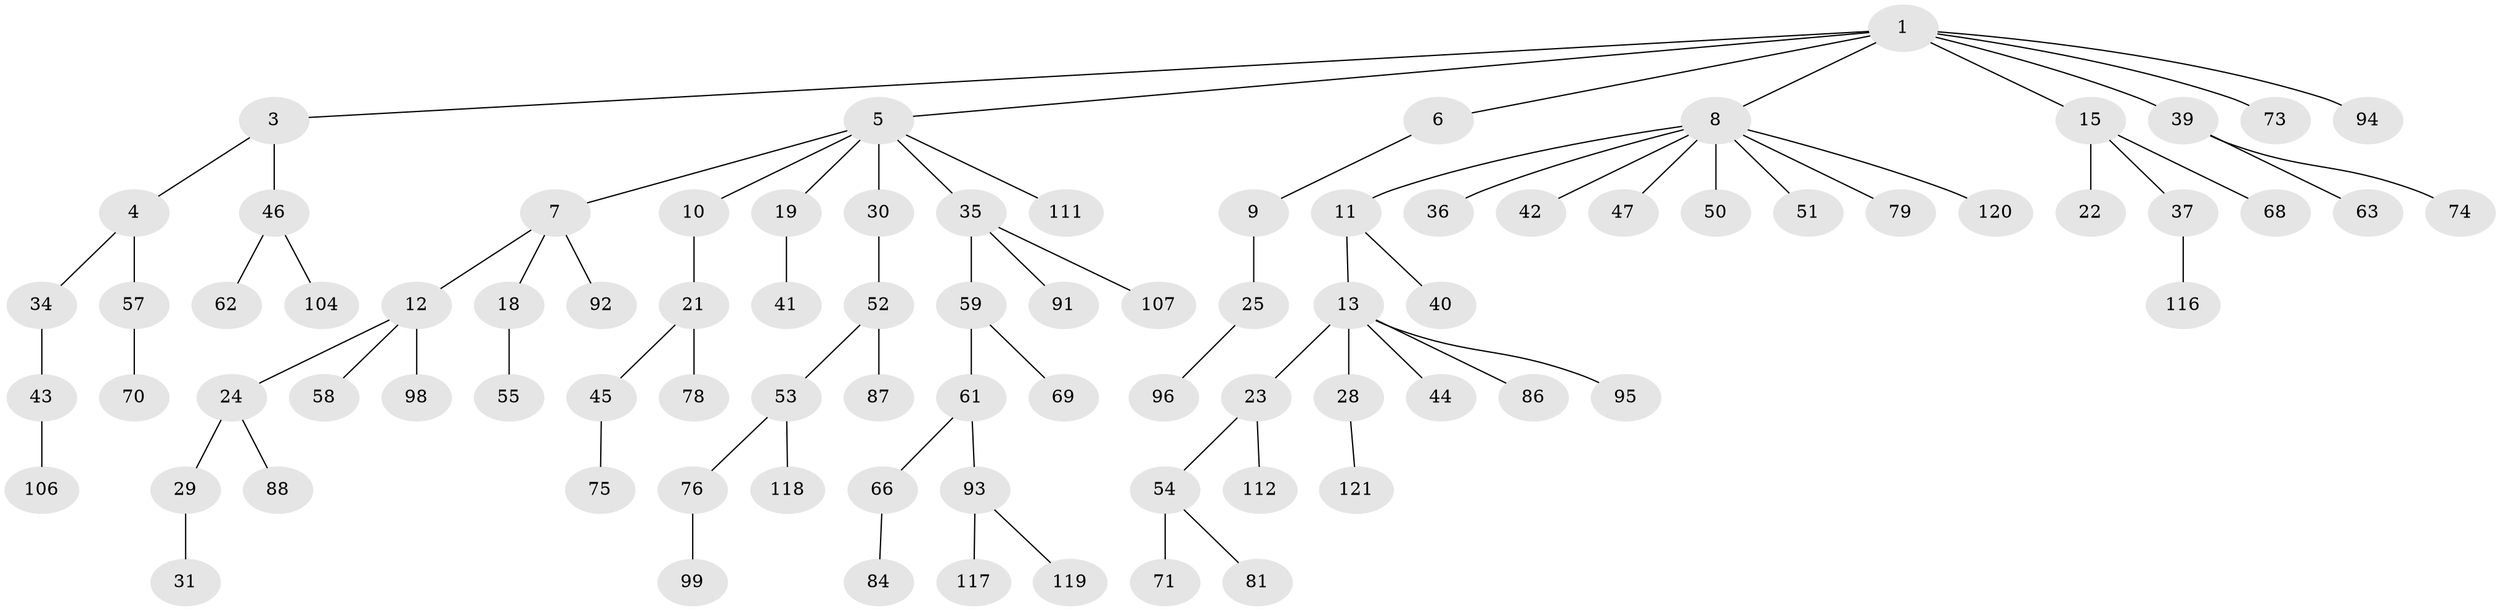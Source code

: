 // Generated by graph-tools (version 1.1) at 2025/52/02/27/25 19:52:11]
// undirected, 84 vertices, 83 edges
graph export_dot {
graph [start="1"]
  node [color=gray90,style=filled];
  1 [super="+2"];
  3 [super="+32"];
  4 [super="+26"];
  5 [super="+16"];
  6;
  7 [super="+14"];
  8 [super="+17"];
  9;
  10;
  11 [super="+33"];
  12 [super="+20"];
  13 [super="+27"];
  15 [super="+89"];
  18;
  19 [super="+85"];
  21 [super="+60"];
  22;
  23 [super="+102"];
  24 [super="+114"];
  25 [super="+90"];
  28 [super="+56"];
  29;
  30 [super="+97"];
  31 [super="+38"];
  34;
  35 [super="+49"];
  36 [super="+82"];
  37;
  39 [super="+48"];
  40 [super="+67"];
  41;
  42;
  43 [super="+72"];
  44 [super="+100"];
  45;
  46;
  47;
  50 [super="+108"];
  51;
  52 [super="+115"];
  53;
  54 [super="+65"];
  55 [super="+64"];
  57;
  58;
  59 [super="+83"];
  61 [super="+113"];
  62;
  63;
  66;
  68;
  69;
  70;
  71;
  73;
  74 [super="+80"];
  75 [super="+77"];
  76 [super="+105"];
  78;
  79 [super="+122"];
  81;
  84;
  86;
  87;
  88;
  91 [super="+103"];
  92 [super="+110"];
  93 [super="+101"];
  94;
  95;
  96;
  98;
  99;
  104;
  106;
  107 [super="+109"];
  111;
  112;
  116;
  117;
  118;
  119;
  120;
  121;
  1 -- 3;
  1 -- 8;
  1 -- 15;
  1 -- 73;
  1 -- 94;
  1 -- 5;
  1 -- 6;
  1 -- 39;
  3 -- 4;
  3 -- 46;
  4 -- 34;
  4 -- 57;
  5 -- 7;
  5 -- 10;
  5 -- 35;
  5 -- 111;
  5 -- 19;
  5 -- 30;
  6 -- 9;
  7 -- 12;
  7 -- 92;
  7 -- 18;
  8 -- 11;
  8 -- 51;
  8 -- 50;
  8 -- 36;
  8 -- 42;
  8 -- 120;
  8 -- 47;
  8 -- 79;
  9 -- 25;
  10 -- 21;
  11 -- 13;
  11 -- 40;
  12 -- 98;
  12 -- 24;
  12 -- 58;
  13 -- 23;
  13 -- 86;
  13 -- 28;
  13 -- 44;
  13 -- 95;
  15 -- 22;
  15 -- 37;
  15 -- 68;
  18 -- 55;
  19 -- 41;
  21 -- 45;
  21 -- 78;
  23 -- 54;
  23 -- 112;
  24 -- 29;
  24 -- 88;
  25 -- 96;
  28 -- 121;
  29 -- 31;
  30 -- 52;
  34 -- 43;
  35 -- 59;
  35 -- 107;
  35 -- 91;
  37 -- 116;
  39 -- 63;
  39 -- 74;
  43 -- 106;
  45 -- 75;
  46 -- 62;
  46 -- 104;
  52 -- 53;
  52 -- 87;
  53 -- 76;
  53 -- 118;
  54 -- 71;
  54 -- 81;
  57 -- 70;
  59 -- 61;
  59 -- 69;
  61 -- 66;
  61 -- 93;
  66 -- 84;
  76 -- 99;
  93 -- 117;
  93 -- 119;
}
